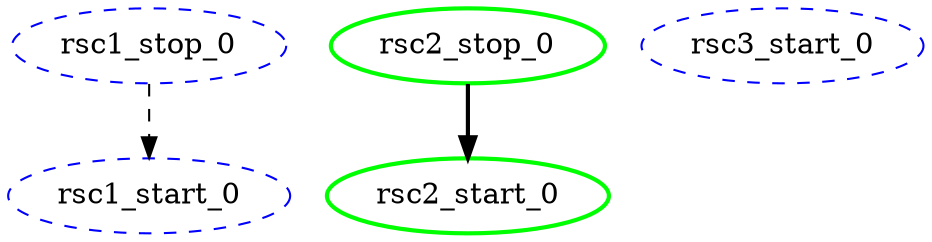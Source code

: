 digraph "g" {
	size = "30,30"
"rsc1_stop_0" [ style="dashed" color="blue" fontcolor="black" ]
"rsc1_start_0" [ style="dashed" color="blue" fontcolor="black" ]
"rsc2_stop_0" [ tooltip="node1" style=bold color="green" fontcolor="black" ]
"rsc2_start_0" [ tooltip="node2" style=bold color="green" fontcolor="black" ]
"rsc3_start_0" [ style="dashed" color="blue" fontcolor="black" ]
"rsc1_stop_0" -> "rsc1_start_0" [ style = dashed]
"rsc2_stop_0" -> "rsc2_start_0" [ style = bold]
}

